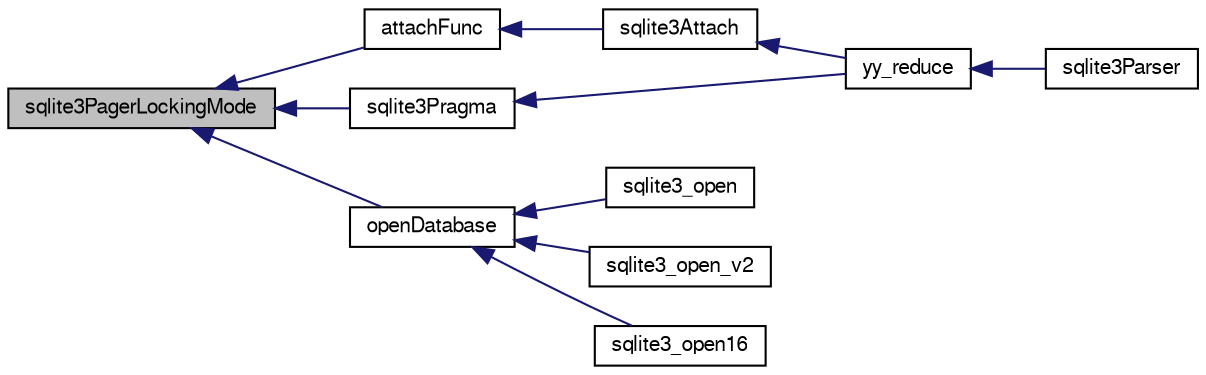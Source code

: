 digraph "sqlite3PagerLockingMode"
{
  edge [fontname="FreeSans",fontsize="10",labelfontname="FreeSans",labelfontsize="10"];
  node [fontname="FreeSans",fontsize="10",shape=record];
  rankdir="LR";
  Node630683 [label="sqlite3PagerLockingMode",height=0.2,width=0.4,color="black", fillcolor="grey75", style="filled", fontcolor="black"];
  Node630683 -> Node630684 [dir="back",color="midnightblue",fontsize="10",style="solid",fontname="FreeSans"];
  Node630684 [label="attachFunc",height=0.2,width=0.4,color="black", fillcolor="white", style="filled",URL="$sqlite3_8c.html#a69cb751a7da501b9a0aa37e0d7c3eaf7"];
  Node630684 -> Node630685 [dir="back",color="midnightblue",fontsize="10",style="solid",fontname="FreeSans"];
  Node630685 [label="sqlite3Attach",height=0.2,width=0.4,color="black", fillcolor="white", style="filled",URL="$sqlite3_8c.html#ae0907fe0b43cc1b4c7e6a16213e8546f"];
  Node630685 -> Node630686 [dir="back",color="midnightblue",fontsize="10",style="solid",fontname="FreeSans"];
  Node630686 [label="yy_reduce",height=0.2,width=0.4,color="black", fillcolor="white", style="filled",URL="$sqlite3_8c.html#a7c419a9b25711c666a9a2449ef377f14"];
  Node630686 -> Node630687 [dir="back",color="midnightblue",fontsize="10",style="solid",fontname="FreeSans"];
  Node630687 [label="sqlite3Parser",height=0.2,width=0.4,color="black", fillcolor="white", style="filled",URL="$sqlite3_8c.html#a0327d71a5fabe0b6a343d78a2602e72a"];
  Node630683 -> Node630688 [dir="back",color="midnightblue",fontsize="10",style="solid",fontname="FreeSans"];
  Node630688 [label="sqlite3Pragma",height=0.2,width=0.4,color="black", fillcolor="white", style="filled",URL="$sqlite3_8c.html#a111391370f58f8e6a6eca51fd34d62ed"];
  Node630688 -> Node630686 [dir="back",color="midnightblue",fontsize="10",style="solid",fontname="FreeSans"];
  Node630683 -> Node630689 [dir="back",color="midnightblue",fontsize="10",style="solid",fontname="FreeSans"];
  Node630689 [label="openDatabase",height=0.2,width=0.4,color="black", fillcolor="white", style="filled",URL="$sqlite3_8c.html#a6a9c3bc3a64234e863413f41db473758"];
  Node630689 -> Node630690 [dir="back",color="midnightblue",fontsize="10",style="solid",fontname="FreeSans"];
  Node630690 [label="sqlite3_open",height=0.2,width=0.4,color="black", fillcolor="white", style="filled",URL="$sqlite3_8h.html#a97ba966ed1acc38409786258268f5f71"];
  Node630689 -> Node630691 [dir="back",color="midnightblue",fontsize="10",style="solid",fontname="FreeSans"];
  Node630691 [label="sqlite3_open_v2",height=0.2,width=0.4,color="black", fillcolor="white", style="filled",URL="$sqlite3_8h.html#a140fe275b6975dc867cea50a65a217c4"];
  Node630689 -> Node630692 [dir="back",color="midnightblue",fontsize="10",style="solid",fontname="FreeSans"];
  Node630692 [label="sqlite3_open16",height=0.2,width=0.4,color="black", fillcolor="white", style="filled",URL="$sqlite3_8h.html#adbc401bb96713f32e553db32f6f3ca33"];
}
